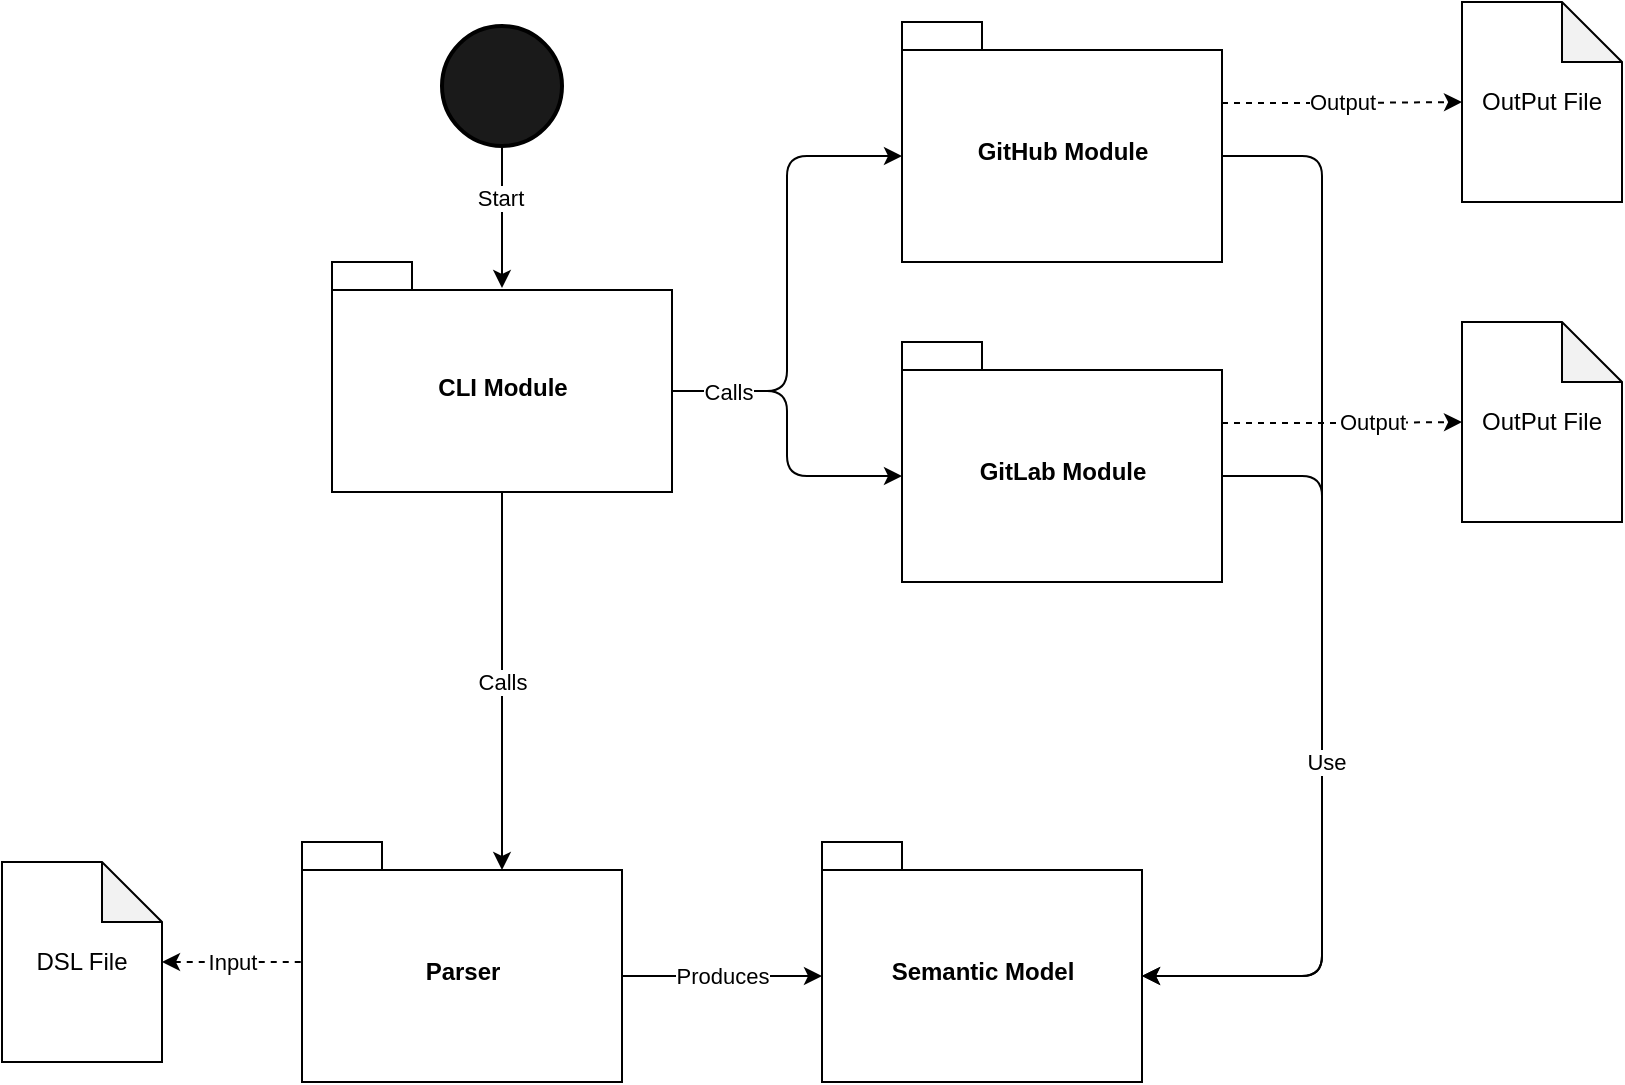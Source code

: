 <mxfile version="18.1.2" type="device" pages="6"><diagram id="MqxnWlQqTLx_sGWGAXM0" name="SystemOverview"><mxGraphModel dx="2272" dy="1862" grid="1" gridSize="10" guides="1" tooltips="1" connect="1" arrows="1" fold="1" page="1" pageScale="1" pageWidth="850" pageHeight="1100" math="0" shadow="0"><root><mxCell id="0"/><mxCell id="1" parent="0"/><mxCell id="gdJiS5tVcTXjcoY0e7hW-9" value="Calls" style="edgeStyle=none;html=1;exitX=0.5;exitY=1;exitDx=0;exitDy=0;exitPerimeter=0;entryX=0;entryY=0;entryDx=100;entryDy=14;entryPerimeter=0;startArrow=none;startFill=0;" parent="1" source="gdJiS5tVcTXjcoY0e7hW-7" target="2" edge="1"><mxGeometry relative="1" as="geometry"/></mxCell><mxCell id="gdJiS5tVcTXjcoY0e7hW-16" style="edgeStyle=orthogonalEdgeStyle;html=1;exitX=0;exitY=0;exitDx=170;exitDy=64.5;exitPerimeter=0;entryX=0;entryY=0;entryDx=0;entryDy=67;entryPerimeter=0;startArrow=none;startFill=0;endArrow=classic;endFill=1;" parent="1" source="gdJiS5tVcTXjcoY0e7hW-7" target="gdJiS5tVcTXjcoY0e7hW-4" edge="1"><mxGeometry relative="1" as="geometry"/></mxCell><mxCell id="gdJiS5tVcTXjcoY0e7hW-17" value="Calls" style="edgeStyle=orthogonalEdgeStyle;html=1;exitX=0;exitY=0;exitDx=170;exitDy=64.5;exitPerimeter=0;entryX=0;entryY=0;entryDx=0;entryDy=67;entryPerimeter=0;startArrow=none;startFill=0;endArrow=classic;endFill=1;" parent="1" source="gdJiS5tVcTXjcoY0e7hW-7" target="gdJiS5tVcTXjcoY0e7hW-5" edge="1"><mxGeometry x="-0.646" relative="1" as="geometry"><mxPoint as="offset"/></mxGeometry></mxCell><mxCell id="gdJiS5tVcTXjcoY0e7hW-7" value="CLI Module" style="shape=folder;fontStyle=1;spacingTop=10;tabWidth=40;tabHeight=14;tabPosition=left;html=1;" parent="1" vertex="1"><mxGeometry x="75" width="170" height="115" as="geometry"/></mxCell><mxCell id="gdJiS5tVcTXjcoY0e7hW-8" value="Produces" style="edgeStyle=none;html=1;exitX=0;exitY=0;exitDx=160;exitDy=67;exitPerimeter=0;entryX=0;entryY=0;entryDx=0;entryDy=67;entryPerimeter=0;" parent="1" source="2" target="4" edge="1"><mxGeometry relative="1" as="geometry"/></mxCell><mxCell id="2" value="Parser" style="shape=folder;fontStyle=1;spacingTop=10;tabWidth=40;tabHeight=14;tabPosition=left;html=1;" parent="1" vertex="1"><mxGeometry x="60" y="290" width="160" height="120" as="geometry"/></mxCell><mxCell id="4" value="Semantic Model" style="shape=folder;fontStyle=1;spacingTop=10;tabWidth=40;tabHeight=14;tabPosition=left;html=1;" parent="1" vertex="1"><mxGeometry x="320" y="290" width="160" height="120" as="geometry"/></mxCell><mxCell id="gdJiS5tVcTXjcoY0e7hW-19" style="edgeStyle=orthogonalEdgeStyle;html=1;exitX=0;exitY=0;exitDx=160;exitDy=67;exitPerimeter=0;entryX=0;entryY=0;entryDx=160;entryDy=67;entryPerimeter=0;startArrow=none;startFill=0;endArrow=classic;endFill=1;" parent="1" source="gdJiS5tVcTXjcoY0e7hW-4" target="4" edge="1"><mxGeometry relative="1" as="geometry"><Array as="points"><mxPoint x="570" y="-53"/><mxPoint x="570" y="357"/></Array></mxGeometry></mxCell><mxCell id="gdJiS5tVcTXjcoY0e7hW-24" value="Output" style="edgeStyle=orthogonalEdgeStyle;html=1;exitX=0;exitY=0;exitDx=160;exitDy=40.5;exitPerimeter=0;entryX=0;entryY=0.5;entryDx=0;entryDy=0;entryPerimeter=0;startArrow=none;startFill=0;endArrow=classic;endFill=1;dashed=1;" parent="1" source="gdJiS5tVcTXjcoY0e7hW-4" target="gdJiS5tVcTXjcoY0e7hW-22" edge="1"><mxGeometry relative="1" as="geometry"/></mxCell><mxCell id="gdJiS5tVcTXjcoY0e7hW-4" value="GitHub Module" style="shape=folder;fontStyle=1;spacingTop=10;tabWidth=40;tabHeight=14;tabPosition=left;html=1;" parent="1" vertex="1"><mxGeometry x="360" y="-120" width="160" height="120" as="geometry"/></mxCell><mxCell id="gdJiS5tVcTXjcoY0e7hW-18" style="edgeStyle=orthogonalEdgeStyle;html=1;exitX=0;exitY=0;exitDx=160;exitDy=67;exitPerimeter=0;entryX=0;entryY=0;entryDx=160;entryDy=67;entryPerimeter=0;startArrow=none;startFill=0;endArrow=classic;endFill=1;" parent="1" source="gdJiS5tVcTXjcoY0e7hW-5" target="4" edge="1"><mxGeometry relative="1" as="geometry"><Array as="points"><mxPoint x="570" y="107"/><mxPoint x="570" y="357"/></Array></mxGeometry></mxCell><mxCell id="6" value="Use" style="edgeLabel;html=1;align=center;verticalAlign=middle;resizable=0;points=[];" parent="gdJiS5tVcTXjcoY0e7hW-18" vertex="1" connectable="0"><mxGeometry x="-0.01" y="2" relative="1" as="geometry"><mxPoint as="offset"/></mxGeometry></mxCell><mxCell id="gdJiS5tVcTXjcoY0e7hW-25" style="edgeStyle=orthogonalEdgeStyle;html=1;exitX=0;exitY=0;exitDx=160;exitDy=40.5;exitPerimeter=0;entryX=0;entryY=0.5;entryDx=0;entryDy=0;entryPerimeter=0;startArrow=none;startFill=0;endArrow=classic;endFill=1;dashed=1;" parent="1" source="gdJiS5tVcTXjcoY0e7hW-5" target="gdJiS5tVcTXjcoY0e7hW-20" edge="1"><mxGeometry relative="1" as="geometry"/></mxCell><mxCell id="7" value="Output" style="edgeLabel;html=1;align=center;verticalAlign=middle;resizable=0;points=[];" parent="gdJiS5tVcTXjcoY0e7hW-25" vertex="1" connectable="0"><mxGeometry x="0.24" relative="1" as="geometry"><mxPoint x="1" as="offset"/></mxGeometry></mxCell><mxCell id="gdJiS5tVcTXjcoY0e7hW-5" value="GitLab Module" style="shape=folder;fontStyle=1;spacingTop=10;tabWidth=40;tabHeight=14;tabPosition=left;html=1;" parent="1" vertex="1"><mxGeometry x="360" y="40" width="160" height="120" as="geometry"/></mxCell><mxCell id="XSIQ8_s49UUyToeg9Q47-8" value="Input" style="edgeStyle=none;html=1;dashed=1;startArrow=classic;startFill=1;endArrow=none;endFill=0;" parent="1" source="XSIQ8_s49UUyToeg9Q47-5" target="2" edge="1"><mxGeometry relative="1" as="geometry"/></mxCell><mxCell id="XSIQ8_s49UUyToeg9Q47-5" value="DSL File" style="shape=note;whiteSpace=wrap;html=1;backgroundOutline=1;darkOpacity=0.05;" parent="1" vertex="1"><mxGeometry x="-90" y="300" width="80" height="100" as="geometry"/></mxCell><mxCell id="gdJiS5tVcTXjcoY0e7hW-20" value="OutPut File" style="shape=note;whiteSpace=wrap;html=1;backgroundOutline=1;darkOpacity=0.05;" parent="1" vertex="1"><mxGeometry x="640" y="30" width="80" height="100" as="geometry"/></mxCell><mxCell id="gdJiS5tVcTXjcoY0e7hW-22" value="OutPut File" style="shape=note;whiteSpace=wrap;html=1;backgroundOutline=1;darkOpacity=0.05;" parent="1" vertex="1"><mxGeometry x="640" y="-130" width="80" height="100" as="geometry"/></mxCell><mxCell id="10" style="edgeStyle=none;html=1;exitX=0.5;exitY=1;exitDx=0;exitDy=0;exitPerimeter=0;startArrow=none;startFill=0;endArrow=classic;endFill=1;" parent="1" edge="1"><mxGeometry relative="1" as="geometry"><mxPoint x="160" y="-57" as="sourcePoint"/><mxPoint x="160" y="13" as="targetPoint"/></mxGeometry></mxCell><mxCell id="11" value="Start" style="edgeLabel;html=1;align=center;verticalAlign=middle;resizable=0;points=[];" parent="10" vertex="1" connectable="0"><mxGeometry x="-0.304" y="-1" relative="1" as="geometry"><mxPoint as="offset"/></mxGeometry></mxCell><mxCell id="9" value="" style="strokeWidth=2;html=1;shape=mxgraph.flowchart.start_2;whiteSpace=wrap;fillColor=#1A1A1A;" parent="1" vertex="1"><mxGeometry x="130" y="-118" width="60" height="60" as="geometry"/></mxCell></root></mxGraphModel></diagram><diagram id="XIYA0xYFkIvqYRaQsQ3a" name="Parser"><mxGraphModel dx="1138" dy="564" grid="1" gridSize="10" guides="1" tooltips="1" connect="1" arrows="1" fold="1" page="1" pageScale="1" pageWidth="850" pageHeight="1100" math="0" shadow="0"><root><mxCell id="IWNCDrZgadfdRcg03cbw-0"/><mxCell id="IWNCDrZgadfdRcg03cbw-1" parent="IWNCDrZgadfdRcg03cbw-0"/><mxCell id="dM1lUa3VdjRCr3HEYh2X-16" style="edgeStyle=orthogonalEdgeStyle;html=1;" parent="IWNCDrZgadfdRcg03cbw-1" source="K09DDE0wchspApwbkazg-0" target="K09DDE0wchspApwbkazg-4" edge="1"><mxGeometry relative="1" as="geometry"><mxPoint x="320" y="230.0" as="targetPoint"/><Array as="points"/></mxGeometry></mxCell><mxCell id="K09DDE0wchspApwbkazg-0" value="DSLParser" style="swimlane;fontStyle=1;align=center;verticalAlign=top;childLayout=stackLayout;horizontal=1;startSize=26;horizontalStack=0;resizeParent=1;resizeParentMax=0;resizeLast=0;collapsible=1;marginBottom=0;" parent="IWNCDrZgadfdRcg03cbw-1" vertex="1"><mxGeometry x="180" y="207" width="270" height="112" as="geometry"/></mxCell><mxCell id="K09DDE0wchspApwbkazg-2" value="" style="line;strokeWidth=1;fillColor=none;align=left;verticalAlign=middle;spacingTop=-1;spacingLeft=3;spacingRight=3;rotatable=0;labelPosition=right;points=[];portConstraint=eastwest;" parent="K09DDE0wchspApwbkazg-0" vertex="1"><mxGeometry y="26" width="270" height="8" as="geometry"/></mxCell><mxCell id="K09DDE0wchspApwbkazg-3" value="+ parse(): SemanticModel" style="text;strokeColor=none;fillColor=none;align=left;verticalAlign=top;spacingLeft=4;spacingRight=4;overflow=hidden;rotatable=0;points=[[0,0.5],[1,0.5]];portConstraint=eastwest;" parent="K09DDE0wchspApwbkazg-0" vertex="1"><mxGeometry y="34" width="270" height="26" as="geometry"/></mxCell><mxCell id="dM1lUa3VdjRCr3HEYh2X-9" value="- buildSymbolTable(): void" style="text;strokeColor=none;fillColor=none;align=left;verticalAlign=top;spacingLeft=4;spacingRight=4;overflow=hidden;rotatable=0;points=[[0,0.5],[1,0.5]];portConstraint=eastwest;" parent="K09DDE0wchspApwbkazg-0" vertex="1"><mxGeometry y="60" width="270" height="26" as="geometry"/></mxCell><mxCell id="xOscFxG6Qo4vnTSnOcO7-1" value="- buildSemanticModel(): void" style="text;strokeColor=none;fillColor=none;align=left;verticalAlign=top;spacingLeft=4;spacingRight=4;overflow=hidden;rotatable=0;points=[[0,0.5],[1,0.5]];portConstraint=eastwest;" parent="K09DDE0wchspApwbkazg-0" vertex="1"><mxGeometry y="86" width="270" height="26" as="geometry"/></mxCell><mxCell id="9xqBmWQ3SyAOFEb68c5p-0" style="edgeStyle=orthogonalEdgeStyle;html=1;endArrow=classic;endFill=1;endSize=6;" parent="IWNCDrZgadfdRcg03cbw-1" source="K09DDE0wchspApwbkazg-4" target="ZSBLDp_VqIufTU0aZ3Nk-0" edge="1"><mxGeometry relative="1" as="geometry"/></mxCell><mxCell id="K09DDE0wchspApwbkazg-4" value="&lt;&lt;Singleton&gt;&gt;&#10;StageSymbolTable" style="swimlane;fontStyle=1;align=center;verticalAlign=top;childLayout=stackLayout;horizontal=1;startSize=40;horizontalStack=0;resizeParent=1;resizeParentMax=0;resizeLast=0;collapsible=1;marginBottom=0;" parent="IWNCDrZgadfdRcg03cbw-1" vertex="1"><mxGeometry x="490" y="187" width="240" height="152" as="geometry"/></mxCell><mxCell id="K09DDE0wchspApwbkazg-5" value="- stages: Map&lt;String, Stage&gt;" style="text;strokeColor=none;fillColor=none;align=left;verticalAlign=top;spacingLeft=4;spacingRight=4;overflow=hidden;rotatable=0;points=[[0,0.5],[1,0.5]];portConstraint=eastwest;fontStyle=0" parent="K09DDE0wchspApwbkazg-4" vertex="1"><mxGeometry y="40" width="240" height="26" as="geometry"/></mxCell><mxCell id="K09DDE0wchspApwbkazg-6" value="" style="line;strokeWidth=1;fillColor=none;align=left;verticalAlign=middle;spacingTop=-1;spacingLeft=3;spacingRight=3;rotatable=0;labelPosition=right;points=[];portConstraint=eastwest;" parent="K09DDE0wchspApwbkazg-4" vertex="1"><mxGeometry y="66" width="240" height="8" as="geometry"/></mxCell><mxCell id="K09DDE0wchspApwbkazg-7" value="+ addStage(String, Stage): void" style="text;strokeColor=none;fillColor=none;align=left;verticalAlign=top;spacingLeft=4;spacingRight=4;overflow=hidden;rotatable=0;points=[[0,0.5],[1,0.5]];portConstraint=eastwest;" parent="K09DDE0wchspApwbkazg-4" vertex="1"><mxGeometry y="74" width="240" height="26" as="geometry"/></mxCell><mxCell id="28XeSZE2sqBfRNQBClAr-4" value="+ getStage(String): Stage" style="text;strokeColor=none;fillColor=none;align=left;verticalAlign=top;spacingLeft=4;spacingRight=4;overflow=hidden;rotatable=0;points=[[0,0.5],[1,0.5]];portConstraint=eastwest;" parent="K09DDE0wchspApwbkazg-4" vertex="1"><mxGeometry y="100" width="240" height="26" as="geometry"/></mxCell><mxCell id="M4dSdJV__bx3kccWBa1K-0" value="+ getStages(): Map&lt;String, Stage&gt;" style="text;strokeColor=none;fillColor=none;align=left;verticalAlign=top;spacingLeft=4;spacingRight=4;overflow=hidden;rotatable=0;points=[[0,0.5],[1,0.5]];portConstraint=eastwest;" vertex="1" parent="K09DDE0wchspApwbkazg-4"><mxGeometry y="126" width="240" height="26" as="geometry"/></mxCell><mxCell id="ZSBLDp_VqIufTU0aZ3Nk-0" value="Stage" style="swimlane;fontStyle=1;align=center;verticalAlign=top;childLayout=stackLayout;horizontal=1;startSize=26;horizontalStack=0;resizeParent=1;resizeParentMax=0;resizeLast=0;collapsible=1;marginBottom=0;" parent="IWNCDrZgadfdRcg03cbw-1" vertex="1"><mxGeometry x="770" y="194" width="200" height="138" as="geometry"/></mxCell><mxCell id="ZSBLDp_VqIufTU0aZ3Nk-1" value="- name: String" style="text;strokeColor=none;fillColor=none;align=left;verticalAlign=top;spacingLeft=4;spacingRight=4;overflow=hidden;rotatable=0;points=[[0,0.5],[1,0.5]];portConstraint=eastwest;" parent="ZSBLDp_VqIufTU0aZ3Nk-0" vertex="1"><mxGeometry y="26" width="200" height="26" as="geometry"/></mxCell><mxCell id="ZSBLDp_VqIufTU0aZ3Nk-2" value="- jobs: Job[]" style="text;strokeColor=none;fillColor=none;align=left;verticalAlign=top;spacingLeft=4;spacingRight=4;overflow=hidden;rotatable=0;points=[[0,0.5],[1,0.5]];portConstraint=eastwest;" parent="ZSBLDp_VqIufTU0aZ3Nk-0" vertex="1"><mxGeometry y="52" width="200" height="26" as="geometry"/></mxCell><mxCell id="ZSBLDp_VqIufTU0aZ3Nk-3" value="- needs: String[]" style="text;strokeColor=none;fillColor=none;align=left;verticalAlign=top;spacingLeft=4;spacingRight=4;overflow=hidden;rotatable=0;points=[[0,0.5],[1,0.5]];portConstraint=eastwest;" parent="ZSBLDp_VqIufTU0aZ3Nk-0" vertex="1"><mxGeometry y="78" width="200" height="26" as="geometry"/></mxCell><mxCell id="ZSBLDp_VqIufTU0aZ3Nk-4" value="- runs_on: String" style="text;strokeColor=none;fillColor=none;align=left;verticalAlign=top;spacingLeft=4;spacingRight=4;overflow=hidden;rotatable=0;points=[[0,0.5],[1,0.5]];portConstraint=eastwest;" parent="ZSBLDp_VqIufTU0aZ3Nk-0" vertex="1"><mxGeometry y="104" width="200" height="26" as="geometry"/></mxCell><mxCell id="ZSBLDp_VqIufTU0aZ3Nk-5" value="" style="line;strokeWidth=1;fillColor=none;align=left;verticalAlign=middle;spacingTop=-1;spacingLeft=3;spacingRight=3;rotatable=0;labelPosition=right;points=[];portConstraint=eastwest;" parent="ZSBLDp_VqIufTU0aZ3Nk-0" vertex="1"><mxGeometry y="130" width="200" height="8" as="geometry"/></mxCell></root></mxGraphModel></diagram><diagram id="CPiNMO77paQSJV29m4RA" name="SemanticModel"><mxGraphModel dx="1422" dy="762" grid="1" gridSize="10" guides="1" tooltips="1" connect="1" arrows="1" fold="1" page="1" pageScale="1" pageWidth="850" pageHeight="1100" math="0" shadow="0"><root><mxCell id="lWyDHzZWDR8sVOTfQuzM-0"/><mxCell id="lWyDHzZWDR8sVOTfQuzM-1" parent="lWyDHzZWDR8sVOTfQuzM-0"/><mxCell id="8uUshlUjNIexnw6PfgmC-0" value="Common Module" style="shape=umlFrame;whiteSpace=wrap;html=1;width=120;height=25;" parent="lWyDHzZWDR8sVOTfQuzM-1" vertex="1"><mxGeometry x="590" y="360" width="240" height="570" as="geometry"/></mxCell><mxCell id="Nf_OvdkGn6ECtKF0OKBf-78" value="«interface»&lt;br&gt;&lt;b&gt;Task&lt;/b&gt;" style="html=1;" parent="lWyDHzZWDR8sVOTfQuzM-1" vertex="1"><mxGeometry x="655" y="812" width="110" height="50" as="geometry"/></mxCell><mxCell id="UOOIqiE7h9TGRwUimt-H-0" value="Variables" style="swimlane;fontStyle=1;align=center;verticalAlign=top;childLayout=stackLayout;horizontal=1;startSize=26;horizontalStack=0;resizeParent=1;resizeParentMax=0;resizeLast=0;collapsible=1;marginBottom=0;" parent="lWyDHzZWDR8sVOTfQuzM-1" vertex="1"><mxGeometry x="20" y="430" width="190" height="86" as="geometry"/></mxCell><mxCell id="UOOIqiE7h9TGRwUimt-H-1" value="- variables: Map&lt;String, String&gt;" style="text;strokeColor=none;fillColor=none;align=left;verticalAlign=top;spacingLeft=4;spacingRight=4;overflow=hidden;rotatable=0;points=[[0,0.5],[1,0.5]];portConstraint=eastwest;" parent="UOOIqiE7h9TGRwUimt-H-0" vertex="1"><mxGeometry y="26" width="190" height="26" as="geometry"/></mxCell><mxCell id="UOOIqiE7h9TGRwUimt-H-2" value="" style="line;strokeWidth=1;fillColor=none;align=left;verticalAlign=middle;spacingTop=-1;spacingLeft=3;spacingRight=3;rotatable=0;labelPosition=right;points=[];portConstraint=eastwest;" parent="UOOIqiE7h9TGRwUimt-H-0" vertex="1"><mxGeometry y="52" width="190" height="8" as="geometry"/></mxCell><mxCell id="UOOIqiE7h9TGRwUimt-H-3" value="+ addVariable(String, String): void " style="text;strokeColor=none;fillColor=none;align=left;verticalAlign=top;spacingLeft=4;spacingRight=4;overflow=hidden;rotatable=0;points=[[0,0.5],[1,0.5]];portConstraint=eastwest;" parent="UOOIqiE7h9TGRwUimt-H-0" vertex="1"><mxGeometry y="60" width="190" height="26" as="geometry"/></mxCell><mxCell id="Nf_OvdkGn6ECtKF0OKBf-79" style="edgeStyle=orthogonalEdgeStyle;html=1;endArrow=block;endFill=0;dashed=1;startSize=12;endSize=12;" parent="lWyDHzZWDR8sVOTfQuzM-1" source="UOOIqiE7h9TGRwUimt-H-4" target="Nf_OvdkGn6ECtKF0OKBf-78" edge="1"><mxGeometry relative="1" as="geometry"><Array as="points"><mxPoint x="570" y="837"/><mxPoint x="570" y="837"/></Array></mxGeometry></mxCell><mxCell id="UOOIqiE7h9TGRwUimt-H-4" value="Tasks" style="shape=umlFrame;whiteSpace=wrap;html=1;" parent="lWyDHzZWDR8sVOTfQuzM-1" vertex="1"><mxGeometry x="20" y="744" width="520" height="186" as="geometry"/></mxCell><mxCell id="UOOIqiE7h9TGRwUimt-H-5" value="Trigger" style="swimlane;fontStyle=1;align=center;verticalAlign=top;childLayout=stackLayout;horizontal=1;startSize=26;horizontalStack=0;resizeParent=1;resizeParentMax=0;resizeLast=0;collapsible=1;marginBottom=0;" parent="lWyDHzZWDR8sVOTfQuzM-1" vertex="1"><mxGeometry x="20" y="544" width="190" height="164" as="geometry"/></mxCell><mxCell id="UOOIqiE7h9TGRwUimt-H-6" value="- types: String[]" style="text;strokeColor=none;fillColor=none;align=left;verticalAlign=top;spacingLeft=4;spacingRight=4;overflow=hidden;rotatable=0;points=[[0,0.5],[1,0.5]];portConstraint=eastwest;" parent="UOOIqiE7h9TGRwUimt-H-5" vertex="1"><mxGeometry y="26" width="190" height="26" as="geometry"/></mxCell><mxCell id="UOOIqiE7h9TGRwUimt-H-21" value="- branches: String[]" style="text;strokeColor=none;fillColor=none;align=left;verticalAlign=top;spacingLeft=4;spacingRight=4;overflow=hidden;rotatable=0;points=[[0,0.5],[1,0.5]];portConstraint=eastwest;" parent="UOOIqiE7h9TGRwUimt-H-5" vertex="1"><mxGeometry y="52" width="190" height="26" as="geometry"/></mxCell><mxCell id="UOOIqiE7h9TGRwUimt-H-7" value="" style="line;strokeWidth=1;fillColor=none;align=left;verticalAlign=middle;spacingTop=-1;spacingLeft=3;spacingRight=3;rotatable=0;labelPosition=right;points=[];portConstraint=eastwest;" parent="UOOIqiE7h9TGRwUimt-H-5" vertex="1"><mxGeometry y="78" width="190" height="8" as="geometry"/></mxCell><mxCell id="UOOIqiE7h9TGRwUimt-H-8" value="+ addType(String): void&#10;" style="text;strokeColor=none;fillColor=none;align=left;verticalAlign=top;spacingLeft=4;spacingRight=4;overflow=hidden;rotatable=0;points=[[0,0.5],[1,0.5]];portConstraint=eastwest;" parent="UOOIqiE7h9TGRwUimt-H-5" vertex="1"><mxGeometry y="86" width="190" height="26" as="geometry"/></mxCell><mxCell id="UOOIqiE7h9TGRwUimt-H-22" value="+ addBranch(String): void&#10;" style="text;strokeColor=none;fillColor=none;align=left;verticalAlign=top;spacingLeft=4;spacingRight=4;overflow=hidden;rotatable=0;points=[[0,0.5],[1,0.5]];portConstraint=eastwest;" parent="UOOIqiE7h9TGRwUimt-H-5" vertex="1"><mxGeometry y="112" width="190" height="26" as="geometry"/></mxCell><mxCell id="W6ErgZZ5AErXAMyglJ3D-0" value="- isTypeValid(String): boolean&#10;" style="text;strokeColor=none;fillColor=none;align=left;verticalAlign=top;spacingLeft=4;spacingRight=4;overflow=hidden;rotatable=0;points=[[0,0.5],[1,0.5]];portConstraint=eastwest;" parent="UOOIqiE7h9TGRwUimt-H-5" vertex="1"><mxGeometry y="138" width="190" height="26" as="geometry"/></mxCell><mxCell id="UOOIqiE7h9TGRwUimt-H-9" value="Targets" style="swimlane;fontStyle=1;align=center;verticalAlign=top;childLayout=stackLayout;horizontal=1;startSize=26;horizontalStack=0;resizeParent=1;resizeParentMax=0;resizeLast=0;collapsible=1;marginBottom=0;" parent="lWyDHzZWDR8sVOTfQuzM-1" vertex="1"><mxGeometry x="20" y="290" width="190" height="112" as="geometry"/></mxCell><mxCell id="UOOIqiE7h9TGRwUimt-H-10" value="- targets: String[]" style="text;strokeColor=none;fillColor=none;align=left;verticalAlign=top;spacingLeft=4;spacingRight=4;overflow=hidden;rotatable=0;points=[[0,0.5],[1,0.5]];portConstraint=eastwest;" parent="UOOIqiE7h9TGRwUimt-H-9" vertex="1"><mxGeometry y="26" width="190" height="26" as="geometry"/></mxCell><mxCell id="UOOIqiE7h9TGRwUimt-H-11" value="" style="line;strokeWidth=1;fillColor=none;align=left;verticalAlign=middle;spacingTop=-1;spacingLeft=3;spacingRight=3;rotatable=0;labelPosition=right;points=[];portConstraint=eastwest;" parent="UOOIqiE7h9TGRwUimt-H-9" vertex="1"><mxGeometry y="52" width="190" height="8" as="geometry"/></mxCell><mxCell id="UOOIqiE7h9TGRwUimt-H-12" value="+ addTarget(String): void" style="text;strokeColor=none;fillColor=none;align=left;verticalAlign=top;spacingLeft=4;spacingRight=4;overflow=hidden;rotatable=0;points=[[0,0.5],[1,0.5]];portConstraint=eastwest;" parent="UOOIqiE7h9TGRwUimt-H-9" vertex="1"><mxGeometry y="60" width="190" height="26" as="geometry"/></mxCell><mxCell id="W6ErgZZ5AErXAMyglJ3D-1" value="- isTargetValid(String): boolean&#10;" style="text;strokeColor=none;fillColor=none;align=left;verticalAlign=top;spacingLeft=4;spacingRight=4;overflow=hidden;rotatable=0;points=[[0,0.5],[1,0.5]];portConstraint=eastwest;" parent="UOOIqiE7h9TGRwUimt-H-9" vertex="1"><mxGeometry y="86" width="190" height="26" as="geometry"/></mxCell><mxCell id="Nf_OvdkGn6ECtKF0OKBf-80" value="Build Docker Image" style="swimlane;fontStyle=1;align=center;verticalAlign=top;childLayout=stackLayout;horizontal=1;startSize=26;horizontalStack=0;resizeParent=1;resizeParentMax=0;resizeLast=0;collapsible=1;marginBottom=0;" parent="lWyDHzZWDR8sVOTfQuzM-1" vertex="1"><mxGeometry x="27" y="794" width="160" height="78" as="geometry"/></mxCell><mxCell id="Nf_OvdkGn6ECtKF0OKBf-109" value="- imageName: String" style="text;strokeColor=none;fillColor=none;align=left;verticalAlign=top;spacingLeft=4;spacingRight=4;overflow=hidden;rotatable=0;points=[[0,0.5],[1,0.5]];portConstraint=eastwest;" parent="Nf_OvdkGn6ECtKF0OKBf-80" vertex="1"><mxGeometry y="26" width="160" height="26" as="geometry"/></mxCell><mxCell id="Nf_OvdkGn6ECtKF0OKBf-81" value="- buildFilePath: String" style="text;strokeColor=none;fillColor=none;align=left;verticalAlign=top;spacingLeft=4;spacingRight=4;overflow=hidden;rotatable=0;points=[[0,0.5],[1,0.5]];portConstraint=eastwest;" parent="Nf_OvdkGn6ECtKF0OKBf-80" vertex="1"><mxGeometry y="52" width="160" height="26" as="geometry"/></mxCell><mxCell id="Nf_OvdkGn6ECtKF0OKBf-88" value="Checkout" style="swimlane;fontStyle=1;align=center;verticalAlign=top;childLayout=stackLayout;horizontal=1;startSize=26;horizontalStack=0;resizeParent=1;resizeParentMax=0;resizeLast=0;collapsible=1;marginBottom=0;" parent="lWyDHzZWDR8sVOTfQuzM-1" vertex="1"><mxGeometry x="200" y="794" width="160" height="52" as="geometry"/></mxCell><mxCell id="Nf_OvdkGn6ECtKF0OKBf-89" value="- repositoryURL: String" style="text;strokeColor=none;fillColor=none;align=left;verticalAlign=top;spacingLeft=4;spacingRight=4;overflow=hidden;rotatable=0;points=[[0,0.5],[1,0.5]];portConstraint=eastwest;" parent="Nf_OvdkGn6ECtKF0OKBf-88" vertex="1"><mxGeometry y="26" width="160" height="26" as="geometry"/></mxCell><mxCell id="Nf_OvdkGn6ECtKF0OKBf-92" value="Run" style="swimlane;fontStyle=1;align=center;verticalAlign=top;childLayout=stackLayout;horizontal=1;startSize=26;horizontalStack=0;resizeParent=1;resizeParentMax=0;resizeLast=0;collapsible=1;marginBottom=0;" parent="lWyDHzZWDR8sVOTfQuzM-1" vertex="1"><mxGeometry x="370" y="794" width="160" height="52" as="geometry"/></mxCell><mxCell id="Nf_OvdkGn6ECtKF0OKBf-93" value="- command: String" style="text;strokeColor=none;fillColor=none;align=left;verticalAlign=top;spacingLeft=4;spacingRight=4;overflow=hidden;rotatable=0;points=[[0,0.5],[1,0.5]];portConstraint=eastwest;" parent="Nf_OvdkGn6ECtKF0OKBf-92" vertex="1"><mxGeometry y="26" width="160" height="26" as="geometry"/></mxCell><mxCell id="Nf_OvdkGn6ECtKF0OKBf-105" style="edgeStyle=orthogonalEdgeStyle;html=1;exitX=0;exitY=0.5;exitDx=0;exitDy=0;" parent="lWyDHzZWDR8sVOTfQuzM-1" source="Nf_OvdkGn6ECtKF0OKBf-103" target="UOOIqiE7h9TGRwUimt-H-9" edge="1"><mxGeometry relative="1" as="geometry"><Array as="points"><mxPoint x="250" y="469"/><mxPoint x="250" y="346"/></Array></mxGeometry></mxCell><mxCell id="Nf_OvdkGn6ECtKF0OKBf-107" style="edgeStyle=orthogonalEdgeStyle;html=1;exitX=0;exitY=0.5;exitDx=0;exitDy=0;" parent="lWyDHzZWDR8sVOTfQuzM-1" source="Nf_OvdkGn6ECtKF0OKBf-103" target="UOOIqiE7h9TGRwUimt-H-5" edge="1"><mxGeometry relative="1" as="geometry"><Array as="points"><mxPoint x="250" y="469"/><mxPoint x="250" y="629"/></Array></mxGeometry></mxCell><mxCell id="aY9W4tjQi4gmELOLwf8A-1" style="edgeStyle=orthogonalEdgeStyle;html=1;exitX=1;exitY=0.5;exitDx=0;exitDy=0;startArrow=none;startFill=0;endArrow=classic;endFill=1;startSize=10;endSize=6;" parent="lWyDHzZWDR8sVOTfQuzM-1" source="UOOIqiE7h9TGRwUimt-H-13" target="UOOIqiE7h9TGRwUimt-H-18" edge="1"><mxGeometry relative="1" as="geometry"/></mxCell><mxCell id="UOOIqiE7h9TGRwUimt-H-13" value="Pipeline" style="swimlane;fontStyle=1;align=center;verticalAlign=top;childLayout=stackLayout;horizontal=1;startSize=26;horizontalStack=0;resizeParent=1;resizeParentMax=0;resizeLast=0;collapsible=1;marginBottom=0;" parent="lWyDHzZWDR8sVOTfQuzM-1" vertex="1"><mxGeometry x="310" y="352" width="200" height="242" as="geometry"/></mxCell><mxCell id="UOOIqiE7h9TGRwUimt-H-14" value="- targets: Targets" style="text;strokeColor=none;fillColor=none;align=left;verticalAlign=top;spacingLeft=4;spacingRight=4;overflow=hidden;rotatable=0;points=[[0,0.5],[1,0.5]];portConstraint=eastwest;" parent="UOOIqiE7h9TGRwUimt-H-13" vertex="1"><mxGeometry y="26" width="200" height="26" as="geometry"/></mxCell><mxCell id="Nf_OvdkGn6ECtKF0OKBf-102" value="- variables: Variables" style="text;strokeColor=none;fillColor=none;align=left;verticalAlign=top;spacingLeft=4;spacingRight=4;overflow=hidden;rotatable=0;points=[[0,0.5],[1,0.5]];portConstraint=eastwest;" parent="UOOIqiE7h9TGRwUimt-H-13" vertex="1"><mxGeometry y="52" width="200" height="26" as="geometry"/></mxCell><mxCell id="Nf_OvdkGn6ECtKF0OKBf-101" value="- trigger: Trigger" style="text;strokeColor=none;fillColor=none;align=left;verticalAlign=top;spacingLeft=4;spacingRight=4;overflow=hidden;rotatable=0;points=[[0,0.5],[1,0.5]];portConstraint=eastwest;" parent="UOOIqiE7h9TGRwUimt-H-13" vertex="1"><mxGeometry y="78" width="200" height="26" as="geometry"/></mxCell><mxCell id="Nf_OvdkGn6ECtKF0OKBf-103" value="- stages: Stage[]" style="text;strokeColor=none;fillColor=none;align=left;verticalAlign=top;spacingLeft=4;spacingRight=4;overflow=hidden;rotatable=0;points=[[0,0.5],[1,0.5]];portConstraint=eastwest;" parent="UOOIqiE7h9TGRwUimt-H-13" vertex="1"><mxGeometry y="104" width="200" height="26" as="geometry"/></mxCell><mxCell id="UOOIqiE7h9TGRwUimt-H-15" value="" style="line;strokeWidth=1;fillColor=none;align=left;verticalAlign=middle;spacingTop=-1;spacingLeft=3;spacingRight=3;rotatable=0;labelPosition=right;points=[];portConstraint=eastwest;" parent="UOOIqiE7h9TGRwUimt-H-13" vertex="1"><mxGeometry y="130" width="200" height="8" as="geometry"/></mxCell><mxCell id="UOOIqiE7h9TGRwUimt-H-16" value="+ setTargets(Targets): void" style="text;strokeColor=none;fillColor=none;align=left;verticalAlign=top;spacingLeft=4;spacingRight=4;overflow=hidden;rotatable=0;points=[[0,0.5],[1,0.5]];portConstraint=eastwest;" parent="UOOIqiE7h9TGRwUimt-H-13" vertex="1"><mxGeometry y="138" width="200" height="26" as="geometry"/></mxCell><mxCell id="UOOIqiE7h9TGRwUimt-H-24" value="+ setVariables(Variables): void" style="text;strokeColor=none;fillColor=none;align=left;verticalAlign=top;spacingLeft=4;spacingRight=4;overflow=hidden;rotatable=0;points=[[0,0.5],[1,0.5]];portConstraint=eastwest;" parent="UOOIqiE7h9TGRwUimt-H-13" vertex="1"><mxGeometry y="164" width="200" height="26" as="geometry"/></mxCell><mxCell id="UOOIqiE7h9TGRwUimt-H-25" value="+ setTrigger(Trigger): void" style="text;strokeColor=none;fillColor=none;align=left;verticalAlign=top;spacingLeft=4;spacingRight=4;overflow=hidden;rotatable=0;points=[[0,0.5],[1,0.5]];portConstraint=eastwest;" parent="UOOIqiE7h9TGRwUimt-H-13" vertex="1"><mxGeometry y="190" width="200" height="26" as="geometry"/></mxCell><mxCell id="UOOIqiE7h9TGRwUimt-H-26" value="+ addStage(Stage): void" style="text;strokeColor=none;fillColor=none;align=left;verticalAlign=top;spacingLeft=4;spacingRight=4;overflow=hidden;rotatable=0;points=[[0,0.5],[1,0.5]];portConstraint=eastwest;" parent="UOOIqiE7h9TGRwUimt-H-13" vertex="1"><mxGeometry y="216" width="200" height="26" as="geometry"/></mxCell><mxCell id="Nf_OvdkGn6ECtKF0OKBf-104" style="edgeStyle=orthogonalEdgeStyle;html=1;" parent="lWyDHzZWDR8sVOTfQuzM-1" source="UOOIqiE7h9TGRwUimt-H-17" target="Nf_OvdkGn6ECtKF0OKBf-96" edge="1"><mxGeometry relative="1" as="geometry"/></mxCell><mxCell id="UOOIqiE7h9TGRwUimt-H-17" value="Stage" style="swimlane;fontStyle=1;align=center;verticalAlign=top;childLayout=stackLayout;horizontal=1;startSize=26;horizontalStack=0;resizeParent=1;resizeParentMax=0;resizeLast=0;collapsible=1;marginBottom=0;" parent="lWyDHzZWDR8sVOTfQuzM-1" vertex="1"><mxGeometry x="620" y="408" width="180" height="130" as="geometry"/></mxCell><mxCell id="ASBBgQ1cgnK7S-Ia9lHD-0" value="- name: String" style="text;strokeColor=none;fillColor=none;align=left;verticalAlign=top;spacingLeft=4;spacingRight=4;overflow=hidden;rotatable=0;points=[[0,0.5],[1,0.5]];portConstraint=eastwest;" parent="UOOIqiE7h9TGRwUimt-H-17" vertex="1"><mxGeometry y="26" width="180" height="26" as="geometry"/></mxCell><mxCell id="UOOIqiE7h9TGRwUimt-H-18" value="- jobs: Job[]" style="text;strokeColor=none;fillColor=none;align=left;verticalAlign=top;spacingLeft=4;spacingRight=4;overflow=hidden;rotatable=0;points=[[0,0.5],[1,0.5]];portConstraint=eastwest;" parent="UOOIqiE7h9TGRwUimt-H-17" vertex="1"><mxGeometry y="52" width="180" height="26" as="geometry"/></mxCell><mxCell id="ASBBgQ1cgnK7S-Ia9lHD-2" value="- predecessors: Stage[]" style="text;strokeColor=none;fillColor=none;align=left;verticalAlign=top;spacingLeft=4;spacingRight=4;overflow=hidden;rotatable=0;points=[[0,0.5],[1,0.5]];portConstraint=eastwest;" parent="UOOIqiE7h9TGRwUimt-H-17" vertex="1"><mxGeometry y="78" width="180" height="26" as="geometry"/></mxCell><mxCell id="UOOIqiE7h9TGRwUimt-H-28" value="- runs_on: String" style="text;strokeColor=none;fillColor=none;align=left;verticalAlign=top;spacingLeft=4;spacingRight=4;overflow=hidden;rotatable=0;points=[[0,0.5],[1,0.5]];portConstraint=eastwest;" parent="UOOIqiE7h9TGRwUimt-H-17" vertex="1"><mxGeometry y="104" width="180" height="26" as="geometry"/></mxCell><mxCell id="Nf_OvdkGn6ECtKF0OKBf-100" style="edgeStyle=orthogonalEdgeStyle;html=1;" parent="lWyDHzZWDR8sVOTfQuzM-1" source="Nf_OvdkGn6ECtKF0OKBf-96" target="Nf_OvdkGn6ECtKF0OKBf-78" edge="1"><mxGeometry relative="1" as="geometry"/></mxCell><mxCell id="Nf_OvdkGn6ECtKF0OKBf-96" value="Job" style="swimlane;fontStyle=1;align=center;verticalAlign=top;childLayout=stackLayout;horizontal=1;startSize=26;horizontalStack=0;resizeParent=1;resizeParentMax=0;resizeLast=0;collapsible=1;marginBottom=0;" parent="lWyDHzZWDR8sVOTfQuzM-1" vertex="1"><mxGeometry x="630" y="580" width="160" height="78" as="geometry"/></mxCell><mxCell id="Nf_OvdkGn6ECtKF0OKBf-97" value="- name: String" style="text;strokeColor=none;fillColor=none;align=left;verticalAlign=top;spacingLeft=4;spacingRight=4;overflow=hidden;rotatable=0;points=[[0,0.5],[1,0.5]];portConstraint=eastwest;" parent="Nf_OvdkGn6ECtKF0OKBf-96" vertex="1"><mxGeometry y="26" width="160" height="26" as="geometry"/></mxCell><mxCell id="UOOIqiE7h9TGRwUimt-H-27" value="- tasks: Task[]" style="text;strokeColor=none;fillColor=none;align=left;verticalAlign=top;spacingLeft=4;spacingRight=4;overflow=hidden;rotatable=0;points=[[0,0.5],[1,0.5]];portConstraint=eastwest;" parent="Nf_OvdkGn6ECtKF0OKBf-96" vertex="1"><mxGeometry y="52" width="160" height="26" as="geometry"/></mxCell><mxCell id="aY9W4tjQi4gmELOLwf8A-0" style="edgeStyle=orthogonalEdgeStyle;html=1;exitX=0;exitY=0.5;exitDx=0;exitDy=0;entryX=1;entryY=0.5;entryDx=0;entryDy=0;startArrow=none;startFill=0;endArrow=classic;endFill=1;startSize=10;endSize=6;" parent="lWyDHzZWDR8sVOTfQuzM-1" source="Nf_OvdkGn6ECtKF0OKBf-103" target="UOOIqiE7h9TGRwUimt-H-1" edge="1"><mxGeometry relative="1" as="geometry"/></mxCell></root></mxGraphModel></diagram><diagram id="0lD_gkbiid3n9YCUygVT" name="CLIModule"><mxGraphModel dx="2272" dy="762" grid="1" gridSize="10" guides="1" tooltips="1" connect="1" arrows="1" fold="1" page="1" pageScale="1" pageWidth="850" pageHeight="1100" math="0" shadow="0"><root><mxCell id="DabSvafeZZyAcUnJCEnm-0"/><mxCell id="DabSvafeZZyAcUnJCEnm-1" parent="DabSvafeZZyAcUnJCEnm-0"/><mxCell id="BAzHq8RqgjAXBoQ7ZJ6v-3" value="LocalFilePath" style="swimlane;fontStyle=1;align=center;verticalAlign=top;childLayout=stackLayout;horizontal=1;startSize=26;horizontalStack=0;resizeParent=1;resizeParentMax=0;resizeLast=0;collapsible=1;marginBottom=0;" parent="DabSvafeZZyAcUnJCEnm-1" vertex="1"><mxGeometry x="120" y="120" width="160" height="86" as="geometry"/></mxCell><mxCell id="BAzHq8RqgjAXBoQ7ZJ6v-4" value="+ field: type" style="text;strokeColor=none;fillColor=none;align=left;verticalAlign=top;spacingLeft=4;spacingRight=4;overflow=hidden;rotatable=0;points=[[0,0.5],[1,0.5]];portConstraint=eastwest;" parent="BAzHq8RqgjAXBoQ7ZJ6v-3" vertex="1"><mxGeometry y="26" width="160" height="26" as="geometry"/></mxCell><mxCell id="BAzHq8RqgjAXBoQ7ZJ6v-5" value="" style="line;strokeWidth=1;fillColor=none;align=left;verticalAlign=middle;spacingTop=-1;spacingLeft=3;spacingRight=3;rotatable=0;labelPosition=right;points=[];portConstraint=eastwest;" parent="BAzHq8RqgjAXBoQ7ZJ6v-3" vertex="1"><mxGeometry y="52" width="160" height="8" as="geometry"/></mxCell><mxCell id="BAzHq8RqgjAXBoQ7ZJ6v-6" value="+ method(type): type" style="text;strokeColor=none;fillColor=none;align=left;verticalAlign=top;spacingLeft=4;spacingRight=4;overflow=hidden;rotatable=0;points=[[0,0.5],[1,0.5]];portConstraint=eastwest;" parent="BAzHq8RqgjAXBoQ7ZJ6v-3" vertex="1"><mxGeometry y="60" width="160" height="26" as="geometry"/></mxCell><mxCell id="BAzHq8RqgjAXBoQ7ZJ6v-8" value="" style="edgeStyle=none;html=1;" parent="DabSvafeZZyAcUnJCEnm-1" source="BAzHq8RqgjAXBoQ7ZJ6v-7" target="BAzHq8RqgjAXBoQ7ZJ6v-6" edge="1"><mxGeometry relative="1" as="geometry"/></mxCell><mxCell id="BAzHq8RqgjAXBoQ7ZJ6v-7" value="Wrapper for magic strings&lt;br&gt;(Maybe in a util module)" style="shape=note;whiteSpace=wrap;html=1;backgroundOutline=1;darkOpacity=0.05;" parent="DabSvafeZZyAcUnJCEnm-1" vertex="1"><mxGeometry x="-40" y="120" width="80" height="120" as="geometry"/></mxCell></root></mxGraphModel></diagram><diagram id="ShVHNikwBhRnXJh0IRXE" name="TargetModule"><mxGraphModel dx="1422" dy="762" grid="1" gridSize="10" guides="1" tooltips="1" connect="1" arrows="1" fold="1" page="1" pageScale="1" pageWidth="850" pageHeight="1100" math="0" shadow="0"><root><mxCell id="im930XWlGwHuCoEjLJHO-0"/><mxCell id="im930XWlGwHuCoEjLJHO-1" parent="im930XWlGwHuCoEjLJHO-0"/></root></mxGraphModel></diagram><diagram id="YcV9ZFKnkAg0thRwxwep" name="Extra"><mxGraphModel dx="3555" dy="1905" grid="1" gridSize="10" guides="1" tooltips="1" connect="1" arrows="1" fold="1" page="1" pageScale="1" pageWidth="850" pageHeight="1100" math="0" shadow="0"><root><mxCell id="0"/><mxCell id="1" parent="0"/><mxCell id="p8aCEuCecSPDmzXGa8ZO-1" value="Syntax Tree" style="shape=umlFrame;whiteSpace=wrap;html=1;width=100;height=21;" vertex="1" parent="1"><mxGeometry x="660" y="20" width="1700" height="800" as="geometry"/></mxCell><mxCell id="p8aCEuCecSPDmzXGa8ZO-2" style="html=1;exitX=0.5;exitY=0;exitDx=0;exitDy=0;entryX=0.5;entryY=1;entryDx=0;entryDy=0;endArrow=none;endFill=0;endSize=6;" edge="1" parent="1" source="p8aCEuCecSPDmzXGa8ZO-7" target="p8aCEuCecSPDmzXGa8ZO-6"><mxGeometry relative="1" as="geometry"><mxPoint x="788.284" y="246.716" as="sourcePoint"/><mxPoint x="1005" y="150" as="targetPoint"/></mxGeometry></mxCell><mxCell id="p8aCEuCecSPDmzXGa8ZO-3" style="edgeStyle=none;html=1;exitX=0.5;exitY=0;exitDx=0;exitDy=0;entryX=0.5;entryY=1;entryDx=0;entryDy=0;endArrow=none;endFill=0;endSize=6;" edge="1" parent="1" source="p8aCEuCecSPDmzXGa8ZO-10" target="p8aCEuCecSPDmzXGa8ZO-6"><mxGeometry relative="1" as="geometry"><mxPoint x="1080" y="297.5" as="sourcePoint"/><mxPoint x="1005" y="150" as="targetPoint"/></mxGeometry></mxCell><mxCell id="p8aCEuCecSPDmzXGa8ZO-4" style="edgeStyle=none;html=1;exitX=0.5;exitY=0;exitDx=0;exitDy=0;entryX=0.5;entryY=1;entryDx=0;entryDy=0;endArrow=none;endFill=0;endSize=6;" edge="1" parent="1" source="p8aCEuCecSPDmzXGa8ZO-13" target="p8aCEuCecSPDmzXGa8ZO-6"><mxGeometry relative="1" as="geometry"><mxPoint x="1330" y="297.5" as="sourcePoint"/><mxPoint x="1005" y="150" as="targetPoint"/></mxGeometry></mxCell><mxCell id="p8aCEuCecSPDmzXGa8ZO-5" style="edgeStyle=none;html=1;exitX=0.5;exitY=0;exitDx=0;exitDy=0;entryX=0.5;entryY=1;entryDx=0;entryDy=0;endArrow=none;endFill=0;endSize=6;" edge="1" parent="1" source="p8aCEuCecSPDmzXGa8ZO-20" target="p8aCEuCecSPDmzXGa8ZO-6"><mxGeometry relative="1" as="geometry"><mxPoint x="1670" y="250" as="sourcePoint"/><mxPoint x="1005" y="150" as="targetPoint"/></mxGeometry></mxCell><mxCell id="p8aCEuCecSPDmzXGa8ZO-6" value="pipeline" style="rounded=0;whiteSpace=wrap;html=1;" vertex="1" parent="1"><mxGeometry x="1070" y="40" width="120" height="60" as="geometry"/></mxCell><mxCell id="p8aCEuCecSPDmzXGa8ZO-7" value="targets" style="rounded=0;whiteSpace=wrap;html=1;" vertex="1" parent="1"><mxGeometry x="680" y="202.5" width="120" height="60" as="geometry"/></mxCell><mxCell id="p8aCEuCecSPDmzXGa8ZO-8" style="edgeStyle=none;html=1;exitX=0.5;exitY=1;exitDx=0;exitDy=0;entryX=0.5;entryY=0;entryDx=0;entryDy=0;endArrow=none;endFill=0;endSize=6;" edge="1" parent="1" source="p8aCEuCecSPDmzXGa8ZO-10" target="p8aCEuCecSPDmzXGa8ZO-15"><mxGeometry relative="1" as="geometry"/></mxCell><mxCell id="p8aCEuCecSPDmzXGa8ZO-9" style="edgeStyle=none;html=1;exitX=0.5;exitY=1;exitDx=0;exitDy=0;entryX=0.5;entryY=0;entryDx=0;entryDy=0;endArrow=none;endFill=0;endSize=6;" edge="1" parent="1" source="p8aCEuCecSPDmzXGa8ZO-10" target="p8aCEuCecSPDmzXGa8ZO-16"><mxGeometry relative="1" as="geometry"/></mxCell><mxCell id="p8aCEuCecSPDmzXGa8ZO-10" value="variables" style="rounded=0;whiteSpace=wrap;html=1;" vertex="1" parent="1"><mxGeometry x="920" y="202.5" width="120" height="60" as="geometry"/></mxCell><mxCell id="p8aCEuCecSPDmzXGa8ZO-11" style="edgeStyle=none;html=1;exitX=0.5;exitY=1;exitDx=0;exitDy=0;entryX=0.5;entryY=0;entryDx=0;entryDy=0;endArrow=none;endFill=0;endSize=6;" edge="1" parent="1" source="p8aCEuCecSPDmzXGa8ZO-13" target="p8aCEuCecSPDmzXGa8ZO-17"><mxGeometry relative="1" as="geometry"/></mxCell><mxCell id="p8aCEuCecSPDmzXGa8ZO-12" style="edgeStyle=none;html=1;exitX=0.5;exitY=1;exitDx=0;exitDy=0;entryX=0.5;entryY=0;entryDx=0;entryDy=0;endArrow=none;endFill=0;endSize=6;" edge="1" parent="1" source="p8aCEuCecSPDmzXGa8ZO-13" target="p8aCEuCecSPDmzXGa8ZO-18"><mxGeometry relative="1" as="geometry"/></mxCell><mxCell id="p8aCEuCecSPDmzXGa8ZO-13" value="triggers" style="rounded=0;whiteSpace=wrap;html=1;" vertex="1" parent="1"><mxGeometry x="1260" y="190" width="120" height="60" as="geometry"/></mxCell><mxCell id="p8aCEuCecSPDmzXGa8ZO-14" style="edgeStyle=none;html=1;exitX=0.5;exitY=1;exitDx=0;exitDy=0;entryX=0.5;entryY=0;entryDx=0;entryDy=0;endArrow=none;endFill=0;endSize=6;" edge="1" parent="1" source="p8aCEuCecSPDmzXGa8ZO-15" target="p8aCEuCecSPDmzXGa8ZO-41"><mxGeometry relative="1" as="geometry"/></mxCell><mxCell id="p8aCEuCecSPDmzXGa8ZO-15" value="key" style="rounded=0;whiteSpace=wrap;html=1;" vertex="1" parent="1"><mxGeometry x="840" y="320" width="120" height="60" as="geometry"/></mxCell><mxCell id="p8aCEuCecSPDmzXGa8ZO-16" value="value" style="rounded=0;whiteSpace=wrap;html=1;" vertex="1" parent="1"><mxGeometry x="1000" y="320" width="120" height="60" as="geometry"/></mxCell><mxCell id="p8aCEuCecSPDmzXGa8ZO-17" value="trigger-types" style="rounded=0;whiteSpace=wrap;html=1;" vertex="1" parent="1"><mxGeometry x="1180" y="280" width="120" height="60" as="geometry"/></mxCell><mxCell id="p8aCEuCecSPDmzXGa8ZO-18" value="branches" style="rounded=0;whiteSpace=wrap;html=1;" vertex="1" parent="1"><mxGeometry x="1340" y="280" width="120" height="60" as="geometry"/></mxCell><mxCell id="p8aCEuCecSPDmzXGa8ZO-19" style="edgeStyle=none;html=1;exitX=0.5;exitY=1;exitDx=0;exitDy=0;entryX=0.5;entryY=0;entryDx=0;entryDy=0;endArrow=none;endFill=0;endSize=6;" edge="1" parent="1" source="p8aCEuCecSPDmzXGa8ZO-20" target="p8aCEuCecSPDmzXGa8ZO-21"><mxGeometry relative="1" as="geometry"/></mxCell><mxCell id="p8aCEuCecSPDmzXGa8ZO-20" value="stages" style="rounded=0;whiteSpace=wrap;html=1;" vertex="1" parent="1"><mxGeometry x="1620" y="190" width="120" height="60" as="geometry"/></mxCell><mxCell id="p8aCEuCecSPDmzXGa8ZO-21" value="stage" style="rounded=0;whiteSpace=wrap;html=1;" vertex="1" parent="1"><mxGeometry x="1780" y="280" width="120" height="60" as="geometry"/></mxCell><mxCell id="p8aCEuCecSPDmzXGa8ZO-22" style="edgeStyle=none;html=1;exitX=0.5;exitY=0;exitDx=0;exitDy=0;entryX=0.5;entryY=1;entryDx=0;entryDy=0;endArrow=none;endFill=0;endSize=6;" edge="1" parent="1" source="p8aCEuCecSPDmzXGa8ZO-24" target="p8aCEuCecSPDmzXGa8ZO-21"><mxGeometry relative="1" as="geometry"/></mxCell><mxCell id="p8aCEuCecSPDmzXGa8ZO-23" style="edgeStyle=none;html=1;exitX=0.5;exitY=1;exitDx=0;exitDy=0;entryX=0.5;entryY=0;entryDx=0;entryDy=0;endArrow=none;endFill=0;endSize=6;" edge="1" parent="1" source="p8aCEuCecSPDmzXGa8ZO-24" target="p8aCEuCecSPDmzXGa8ZO-48"><mxGeometry relative="1" as="geometry"/></mxCell><mxCell id="p8aCEuCecSPDmzXGa8ZO-24" value="name" style="rounded=0;whiteSpace=wrap;html=1;" vertex="1" parent="1"><mxGeometry x="1550" y="400" width="120" height="60" as="geometry"/></mxCell><mxCell id="p8aCEuCecSPDmzXGa8ZO-25" style="edgeStyle=none;html=1;exitX=0.5;exitY=0;exitDx=0;exitDy=0;entryX=0.5;entryY=1;entryDx=0;entryDy=0;endArrow=none;endFill=0;endSize=6;" edge="1" parent="1" source="p8aCEuCecSPDmzXGa8ZO-27" target="p8aCEuCecSPDmzXGa8ZO-21"><mxGeometry relative="1" as="geometry"/></mxCell><mxCell id="p8aCEuCecSPDmzXGa8ZO-26" style="edgeStyle=none;html=1;exitX=0.5;exitY=1;exitDx=0;exitDy=0;entryX=0.5;entryY=0;entryDx=0;entryDy=0;endArrow=none;endFill=0;endSize=6;" edge="1" parent="1" source="p8aCEuCecSPDmzXGa8ZO-27" target="p8aCEuCecSPDmzXGa8ZO-49"><mxGeometry relative="1" as="geometry"/></mxCell><mxCell id="p8aCEuCecSPDmzXGa8ZO-27" value="runs-on" style="rounded=0;whiteSpace=wrap;html=1;" vertex="1" parent="1"><mxGeometry x="1720" y="400" width="120" height="60" as="geometry"/></mxCell><mxCell id="p8aCEuCecSPDmzXGa8ZO-28" style="edgeStyle=none;html=1;exitX=0.5;exitY=0;exitDx=0;exitDy=0;entryX=0.5;entryY=1;entryDx=0;entryDy=0;endArrow=none;endFill=0;endSize=6;" edge="1" parent="1" source="p8aCEuCecSPDmzXGa8ZO-30" target="p8aCEuCecSPDmzXGa8ZO-21"><mxGeometry relative="1" as="geometry"/></mxCell><mxCell id="p8aCEuCecSPDmzXGa8ZO-29" style="edgeStyle=none;html=1;exitX=0.5;exitY=1;exitDx=0;exitDy=0;entryX=0.5;entryY=0;entryDx=0;entryDy=0;endArrow=none;endFill=0;endSize=6;" edge="1" parent="1" source="p8aCEuCecSPDmzXGa8ZO-30" target="p8aCEuCecSPDmzXGa8ZO-50"><mxGeometry relative="1" as="geometry"/></mxCell><mxCell id="p8aCEuCecSPDmzXGa8ZO-30" value="predecessors" style="rounded=0;whiteSpace=wrap;html=1;" vertex="1" parent="1"><mxGeometry x="1890" y="400" width="120" height="60" as="geometry"/></mxCell><mxCell id="p8aCEuCecSPDmzXGa8ZO-31" style="edgeStyle=none;html=1;exitX=0.5;exitY=0;exitDx=0;exitDy=0;entryX=0.5;entryY=1;entryDx=0;entryDy=0;endArrow=none;endFill=0;endSize=6;" edge="1" parent="1" source="p8aCEuCecSPDmzXGa8ZO-32" target="p8aCEuCecSPDmzXGa8ZO-21"><mxGeometry relative="1" as="geometry"/></mxCell><mxCell id="p8aCEuCecSPDmzXGa8ZO-32" value="job" style="rounded=0;whiteSpace=wrap;html=1;" vertex="1" parent="1"><mxGeometry x="2090" y="400" width="120" height="60" as="geometry"/></mxCell><mxCell id="p8aCEuCecSPDmzXGa8ZO-33" style="edgeStyle=none;html=1;exitX=0.5;exitY=0;exitDx=0;exitDy=0;entryX=0.5;entryY=1;entryDx=0;entryDy=0;endArrow=none;endFill=0;endSize=6;" edge="1" parent="1" source="p8aCEuCecSPDmzXGa8ZO-35" target="p8aCEuCecSPDmzXGa8ZO-32"><mxGeometry relative="1" as="geometry"/></mxCell><mxCell id="p8aCEuCecSPDmzXGa8ZO-34" style="edgeStyle=none;html=1;exitX=0.5;exitY=1;exitDx=0;exitDy=0;entryX=0.5;entryY=0;entryDx=0;entryDy=0;endArrow=none;endFill=0;endSize=6;" edge="1" parent="1" source="p8aCEuCecSPDmzXGa8ZO-35" target="p8aCEuCecSPDmzXGa8ZO-51"><mxGeometry relative="1" as="geometry"/></mxCell><mxCell id="p8aCEuCecSPDmzXGa8ZO-35" value="name" style="rounded=0;whiteSpace=wrap;html=1;" vertex="1" parent="1"><mxGeometry x="2030" y="540" width="120" height="60" as="geometry"/></mxCell><mxCell id="p8aCEuCecSPDmzXGa8ZO-36" style="edgeStyle=none;html=1;exitX=0.5;exitY=1;exitDx=0;exitDy=0;entryX=0.5;entryY=0;entryDx=0;entryDy=0;endArrow=none;endFill=0;endSize=6;" edge="1" parent="1" source="p8aCEuCecSPDmzXGa8ZO-38" target="p8aCEuCecSPDmzXGa8ZO-52"><mxGeometry relative="1" as="geometry"/></mxCell><mxCell id="p8aCEuCecSPDmzXGa8ZO-37" style="edgeStyle=none;html=1;exitX=0.5;exitY=0;exitDx=0;exitDy=0;entryX=0.5;entryY=1;entryDx=0;entryDy=0;endArrow=none;endFill=0;endSize=6;" edge="1" parent="1" source="p8aCEuCecSPDmzXGa8ZO-38" target="p8aCEuCecSPDmzXGa8ZO-32"><mxGeometry relative="1" as="geometry"/></mxCell><mxCell id="p8aCEuCecSPDmzXGa8ZO-38" value="task" style="rounded=0;whiteSpace=wrap;html=1;" vertex="1" parent="1"><mxGeometry x="2200" y="540" width="120" height="60" as="geometry"/></mxCell><mxCell id="p8aCEuCecSPDmzXGa8ZO-39" style="edgeStyle=none;html=1;exitX=0.5;exitY=0;exitDx=0;exitDy=0;entryX=0.5;entryY=1;entryDx=0;entryDy=0;endArrow=none;endFill=0;endSize=6;" edge="1" parent="1" source="p8aCEuCecSPDmzXGa8ZO-40" target="p8aCEuCecSPDmzXGa8ZO-7"><mxGeometry relative="1" as="geometry"/></mxCell><mxCell id="p8aCEuCecSPDmzXGa8ZO-40" value="String Array" style="ellipse;whiteSpace=wrap;html=1;aspect=fixed;" vertex="1" parent="1"><mxGeometry x="700" y="320" width="80" height="80" as="geometry"/></mxCell><mxCell id="p8aCEuCecSPDmzXGa8ZO-41" value="String" style="ellipse;whiteSpace=wrap;html=1;aspect=fixed;" vertex="1" parent="1"><mxGeometry x="860" y="437.5" width="80" height="80" as="geometry"/></mxCell><mxCell id="p8aCEuCecSPDmzXGa8ZO-42" value="" style="edgeStyle=none;html=1;endArrow=none;endFill=0;endSize=6;" edge="1" parent="1" source="p8aCEuCecSPDmzXGa8ZO-43" target="p8aCEuCecSPDmzXGa8ZO-16"><mxGeometry relative="1" as="geometry"/></mxCell><mxCell id="p8aCEuCecSPDmzXGa8ZO-43" value="String" style="ellipse;whiteSpace=wrap;html=1;aspect=fixed;" vertex="1" parent="1"><mxGeometry x="1020" y="437.5" width="80" height="80" as="geometry"/></mxCell><mxCell id="p8aCEuCecSPDmzXGa8ZO-44" style="edgeStyle=none;html=1;exitX=0.5;exitY=0;exitDx=0;exitDy=0;entryX=0.5;entryY=1;entryDx=0;entryDy=0;endArrow=none;endFill=0;endSize=6;" edge="1" parent="1" source="p8aCEuCecSPDmzXGa8ZO-45" target="p8aCEuCecSPDmzXGa8ZO-17"><mxGeometry relative="1" as="geometry"/></mxCell><mxCell id="p8aCEuCecSPDmzXGa8ZO-45" value="String Array" style="ellipse;whiteSpace=wrap;html=1;aspect=fixed;" vertex="1" parent="1"><mxGeometry x="1200" y="400" width="80" height="80" as="geometry"/></mxCell><mxCell id="p8aCEuCecSPDmzXGa8ZO-46" style="edgeStyle=none;html=1;exitX=0.5;exitY=0;exitDx=0;exitDy=0;entryX=0.5;entryY=1;entryDx=0;entryDy=0;endArrow=none;endFill=0;endSize=6;" edge="1" parent="1" source="p8aCEuCecSPDmzXGa8ZO-47" target="p8aCEuCecSPDmzXGa8ZO-18"><mxGeometry relative="1" as="geometry"/></mxCell><mxCell id="p8aCEuCecSPDmzXGa8ZO-47" value="String Array" style="ellipse;whiteSpace=wrap;html=1;aspect=fixed;" vertex="1" parent="1"><mxGeometry x="1360" y="400" width="80" height="80" as="geometry"/></mxCell><mxCell id="p8aCEuCecSPDmzXGa8ZO-48" value="String" style="ellipse;whiteSpace=wrap;html=1;aspect=fixed;" vertex="1" parent="1"><mxGeometry x="1570" y="520" width="80" height="80" as="geometry"/></mxCell><mxCell id="p8aCEuCecSPDmzXGa8ZO-49" value="String" style="ellipse;whiteSpace=wrap;html=1;aspect=fixed;" vertex="1" parent="1"><mxGeometry x="1740" y="520" width="80" height="80" as="geometry"/></mxCell><mxCell id="p8aCEuCecSPDmzXGa8ZO-50" value="String Array" style="ellipse;whiteSpace=wrap;html=1;aspect=fixed;" vertex="1" parent="1"><mxGeometry x="1910" y="520" width="80" height="80" as="geometry"/></mxCell><mxCell id="p8aCEuCecSPDmzXGa8ZO-51" value="String" style="ellipse;whiteSpace=wrap;html=1;aspect=fixed;" vertex="1" parent="1"><mxGeometry x="2050" y="658" width="80" height="80" as="geometry"/></mxCell><mxCell id="p8aCEuCecSPDmzXGa8ZO-52" value="Task" style="ellipse;whiteSpace=wrap;html=1;aspect=fixed;" vertex="1" parent="1"><mxGeometry x="2220" y="658" width="80" height="80" as="geometry"/></mxCell></root></mxGraphModel></diagram></mxfile>